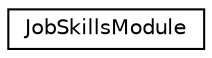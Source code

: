 digraph G
{
  edge [fontname="Helvetica",fontsize="10",labelfontname="Helvetica",labelfontsize="10"];
  node [fontname="Helvetica",fontsize="10",shape=record];
  rankdir="LR";
  Node1 [label="JobSkillsModule",height=0.2,width=0.4,color="black", fillcolor="white", style="filled",URL="$interface_job_skills_module.html"];
}
